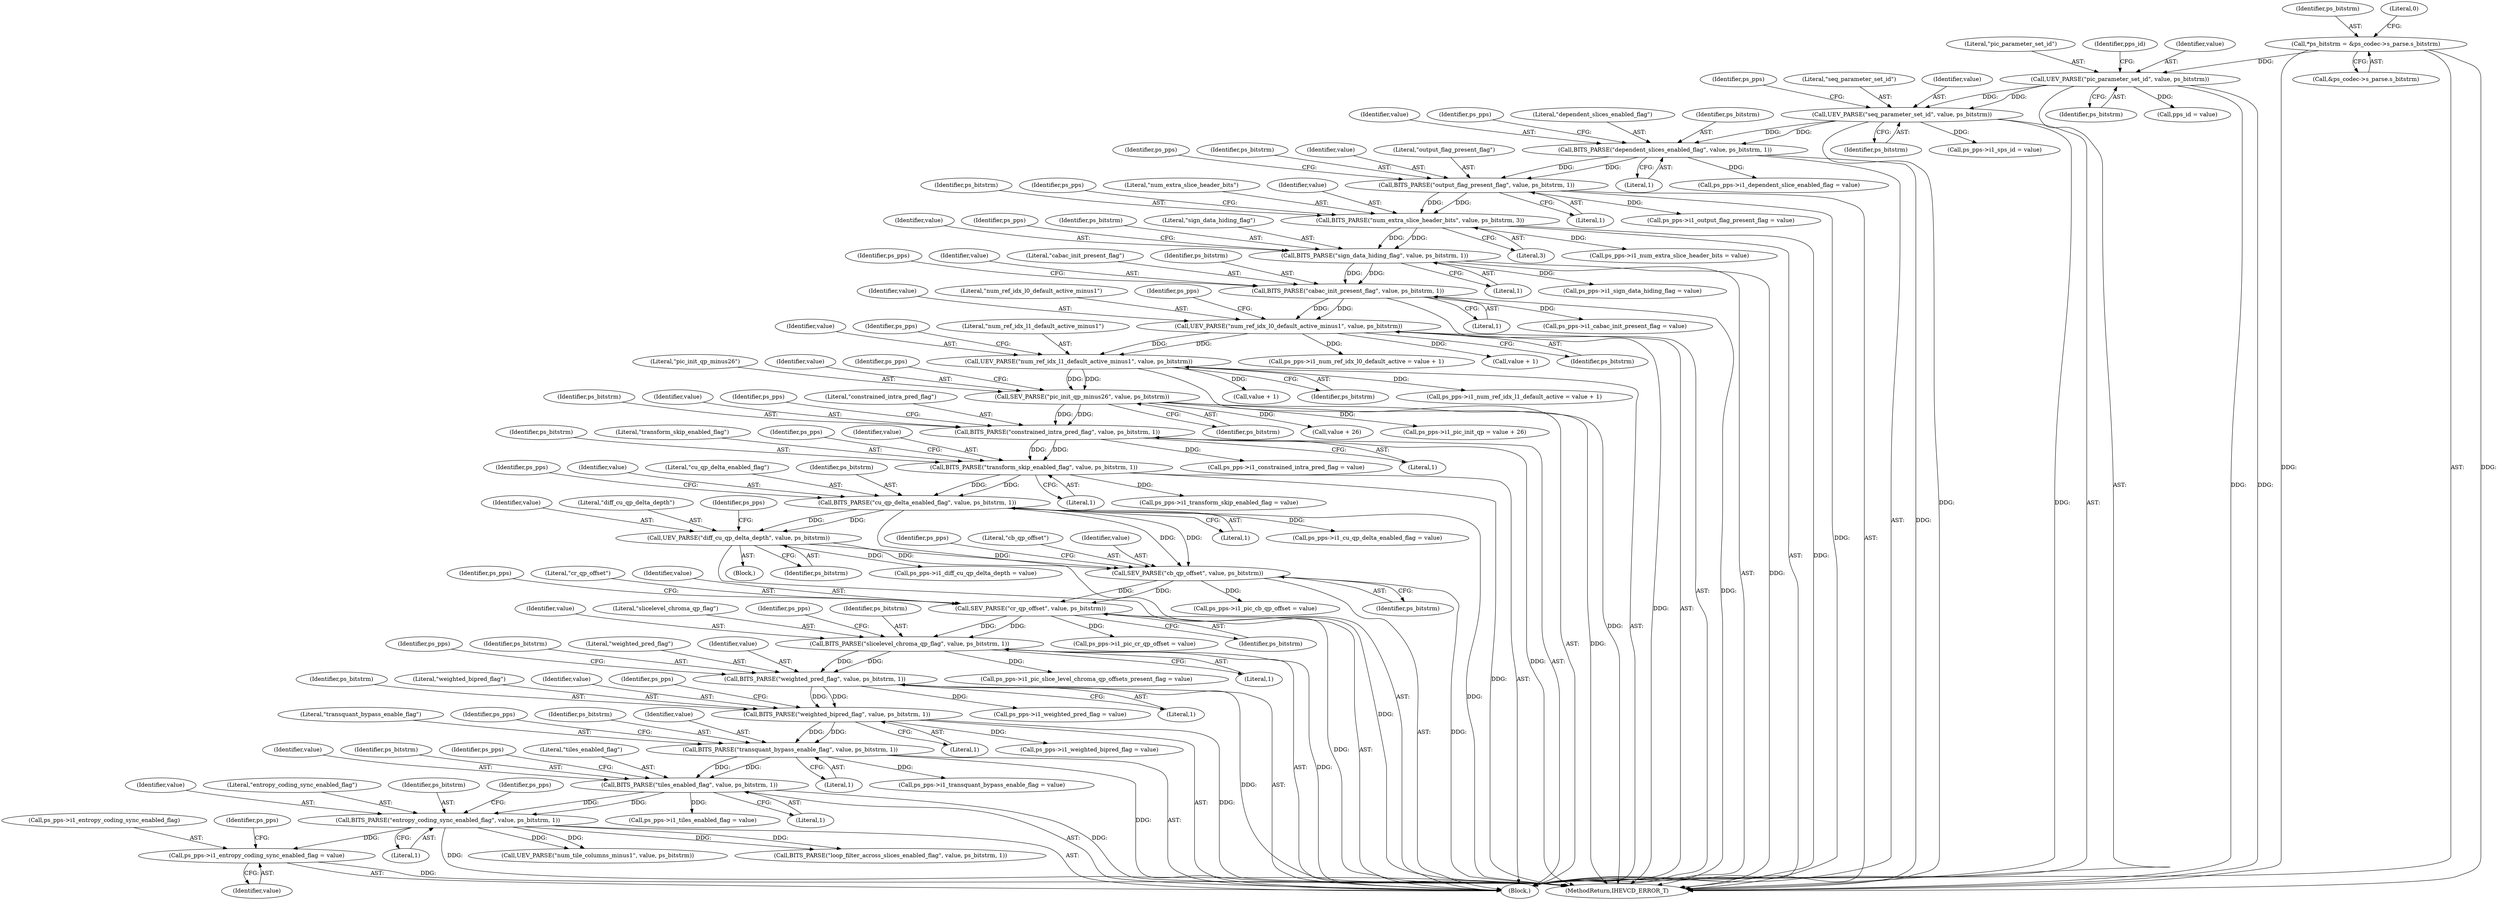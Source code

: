 digraph "0_Android_ebaa71da6362c497310377df509651974401d258@pointer" {
"1000439" [label="(Call,ps_pps->i1_entropy_coding_sync_enabled_flag = value)"];
"1000434" [label="(Call,BITS_PARSE(\"entropy_coding_sync_enabled_flag\", value, ps_bitstrm, 1))"];
"1000424" [label="(Call,BITS_PARSE(\"tiles_enabled_flag\", value, ps_bitstrm, 1))"];
"1000414" [label="(Call,BITS_PARSE(\"transquant_bypass_enable_flag\", value, ps_bitstrm, 1))"];
"1000404" [label="(Call,BITS_PARSE(\"weighted_bipred_flag\", value, ps_bitstrm, 1))"];
"1000394" [label="(Call,BITS_PARSE(\"weighted_pred_flag\", value, ps_bitstrm, 1))"];
"1000384" [label="(Call,BITS_PARSE(\"slicelevel_chroma_qp_flag\", value, ps_bitstrm, 1))"];
"1000375" [label="(Call,SEV_PARSE(\"cr_qp_offset\", value, ps_bitstrm))"];
"1000366" [label="(Call,SEV_PARSE(\"cb_qp_offset\", value, ps_bitstrm))"];
"1000324" [label="(Call,BITS_PARSE(\"cu_qp_delta_enabled_flag\", value, ps_bitstrm, 1))"];
"1000314" [label="(Call,BITS_PARSE(\"transform_skip_enabled_flag\", value, ps_bitstrm, 1))"];
"1000304" [label="(Call,BITS_PARSE(\"constrained_intra_pred_flag\", value, ps_bitstrm, 1))"];
"1000293" [label="(Call,SEV_PARSE(\"pic_init_qp_minus26\", value, ps_bitstrm))"];
"1000282" [label="(Call,UEV_PARSE(\"num_ref_idx_l1_default_active_minus1\", value, ps_bitstrm))"];
"1000271" [label="(Call,UEV_PARSE(\"num_ref_idx_l0_default_active_minus1\", value, ps_bitstrm))"];
"1000261" [label="(Call,BITS_PARSE(\"cabac_init_present_flag\", value, ps_bitstrm, 1))"];
"1000251" [label="(Call,BITS_PARSE(\"sign_data_hiding_flag\", value, ps_bitstrm, 1))"];
"1000241" [label="(Call,BITS_PARSE(\"num_extra_slice_header_bits\", value, ps_bitstrm, 3))"];
"1000231" [label="(Call,BITS_PARSE(\"output_flag_present_flag\", value, ps_bitstrm, 1))"];
"1000221" [label="(Call,BITS_PARSE(\"dependent_slices_enabled_flag\", value, ps_bitstrm, 1))"];
"1000180" [label="(Call,UEV_PARSE(\"seq_parameter_set_id\", value, ps_bitstrm))"];
"1000138" [label="(Call,UEV_PARSE(\"pic_parameter_set_id\", value, ps_bitstrm))"];
"1000122" [label="(Call,*ps_bitstrm = &ps_codec->s_parse.s_bitstrm)"];
"1000339" [label="(Call,UEV_PARSE(\"diff_cu_qp_delta_depth\", value, ps_bitstrm))"];
"1000443" [label="(Identifier,value)"];
"1000426" [label="(Identifier,value)"];
"1000436" [label="(Identifier,value)"];
"1000328" [label="(Literal,1)"];
"1000341" [label="(Identifier,value)"];
"1000331" [label="(Identifier,ps_pps)"];
"1000123" [label="(Identifier,ps_bitstrm)"];
"1000265" [label="(Literal,1)"];
"1000266" [label="(Call,ps_pps->i1_cabac_init_present_flag = value)"];
"1000273" [label="(Identifier,value)"];
"1000329" [label="(Call,ps_pps->i1_cu_qp_delta_enabled_flag = value)"];
"1000317" [label="(Identifier,ps_bitstrm)"];
"1000384" [label="(Call,BITS_PARSE(\"slicelevel_chroma_qp_flag\", value, ps_bitstrm, 1))"];
"1000326" [label="(Identifier,value)"];
"1000225" [label="(Literal,1)"];
"1000294" [label="(Literal,\"pic_init_qp_minus26\")"];
"1000284" [label="(Identifier,value)"];
"1000427" [label="(Identifier,ps_bitstrm)"];
"1000139" [label="(Literal,\"pic_parameter_set_id\")"];
"1000253" [label="(Identifier,value)"];
"1000235" [label="(Literal,1)"];
"1000381" [label="(Identifier,ps_pps)"];
"1000245" [label="(Literal,3)"];
"1000375" [label="(Call,SEV_PARSE(\"cr_qp_offset\", value, ps_bitstrm))"];
"1000434" [label="(Call,BITS_PARSE(\"entropy_coding_sync_enabled_flag\", value, ps_bitstrm, 1))"];
"1000244" [label="(Identifier,ps_bitstrm)"];
"1000307" [label="(Identifier,ps_bitstrm)"];
"1000180" [label="(Call,UEV_PARSE(\"seq_parameter_set_id\", value, ps_bitstrm))"];
"1000275" [label="(Call,ps_pps->i1_num_ref_idx_l0_default_active = value + 1)"];
"1000407" [label="(Identifier,ps_bitstrm)"];
"1000435" [label="(Literal,\"entropy_coding_sync_enabled_flag\")"];
"1000438" [label="(Literal,1)"];
"1000258" [label="(Identifier,ps_pps)"];
"1000366" [label="(Call,SEV_PARSE(\"cb_qp_offset\", value, ps_bitstrm))"];
"1000415" [label="(Literal,\"transquant_bypass_enable_flag\")"];
"1000141" [label="(Identifier,ps_bitstrm)"];
"1000440" [label="(Call,ps_pps->i1_entropy_coding_sync_enabled_flag)"];
"1000401" [label="(Identifier,ps_pps)"];
"1000223" [label="(Identifier,value)"];
"1000246" [label="(Call,ps_pps->i1_num_extra_slice_header_bits = value)"];
"1000271" [label="(Call,UEV_PARSE(\"num_ref_idx_l0_default_active_minus1\", value, ps_bitstrm))"];
"1000272" [label="(Literal,\"num_ref_idx_l0_default_active_minus1\")"];
"1000186" [label="(Identifier,ps_pps)"];
"1000132" [label="(Literal,0)"];
"1000318" [label="(Literal,1)"];
"1000386" [label="(Identifier,value)"];
"1000385" [label="(Literal,\"slicelevel_chroma_qp_flag\")"];
"1000338" [label="(Block,)"];
"1000394" [label="(Call,BITS_PARSE(\"weighted_pred_flag\", value, ps_bitstrm, 1))"];
"1000279" [label="(Call,value + 1)"];
"1000274" [label="(Identifier,ps_bitstrm)"];
"1000408" [label="(Literal,1)"];
"1000261" [label="(Call,BITS_PARSE(\"cabac_init_present_flag\", value, ps_bitstrm, 1))"];
"1000421" [label="(Identifier,ps_pps)"];
"1000248" [label="(Identifier,ps_pps)"];
"1000228" [label="(Identifier,ps_pps)"];
"1000309" [label="(Call,ps_pps->i1_constrained_intra_pred_flag = value)"];
"1000226" [label="(Call,ps_pps->i1_dependent_slice_enabled_flag = value)"];
"1000342" [label="(Identifier,ps_bitstrm)"];
"1000110" [label="(Block,)"];
"1000238" [label="(Identifier,ps_pps)"];
"1000296" [label="(Identifier,ps_bitstrm)"];
"1000181" [label="(Literal,\"seq_parameter_set_id\")"];
"1000242" [label="(Literal,\"num_extra_slice_header_bits\")"];
"1000143" [label="(Identifier,pps_id)"];
"1000424" [label="(Call,BITS_PARSE(\"tiles_enabled_flag\", value, ps_bitstrm, 1))"];
"1000391" [label="(Identifier,ps_pps)"];
"1000315" [label="(Literal,\"transform_skip_enabled_flag\")"];
"1000122" [label="(Call,*ps_bitstrm = &ps_codec->s_parse.s_bitstrm)"];
"1000429" [label="(Call,ps_pps->i1_tiles_enabled_flag = value)"];
"1000241" [label="(Call,BITS_PARSE(\"num_extra_slice_header_bits\", value, ps_bitstrm, 3))"];
"1000418" [label="(Literal,1)"];
"1000306" [label="(Identifier,value)"];
"1000428" [label="(Literal,1)"];
"1000343" [label="(Call,ps_pps->i1_diff_cu_qp_delta_depth = value)"];
"1000417" [label="(Identifier,ps_bitstrm)"];
"1000376" [label="(Literal,\"cr_qp_offset\")"];
"1000387" [label="(Identifier,ps_bitstrm)"];
"1000222" [label="(Literal,\"dependent_slices_enabled_flag\")"];
"1000251" [label="(Call,BITS_PARSE(\"sign_data_hiding_flag\", value, ps_bitstrm, 1))"];
"1000416" [label="(Identifier,value)"];
"1000431" [label="(Identifier,ps_pps)"];
"1000369" [label="(Identifier,ps_bitstrm)"];
"1000425" [label="(Literal,\"tiles_enabled_flag\")"];
"1000236" [label="(Call,ps_pps->i1_output_flag_present_flag = value)"];
"1000321" [label="(Identifier,ps_pps)"];
"1000340" [label="(Literal,\"diff_cu_qp_delta_depth\")"];
"1000324" [label="(Call,BITS_PARSE(\"cu_qp_delta_enabled_flag\", value, ps_bitstrm, 1))"];
"1000234" [label="(Identifier,ps_bitstrm)"];
"1000277" [label="(Identifier,ps_pps)"];
"1000389" [label="(Call,ps_pps->i1_pic_slice_level_chroma_qp_offsets_present_flag = value)"];
"1000345" [label="(Identifier,ps_pps)"];
"1000379" [label="(Call,ps_pps->i1_pic_cr_qp_offset = value)"];
"1000288" [label="(Identifier,ps_pps)"];
"1000290" [label="(Call,value + 1)"];
"1000314" [label="(Call,BITS_PARSE(\"transform_skip_enabled_flag\", value, ps_bitstrm, 1))"];
"1000437" [label="(Identifier,ps_bitstrm)"];
"1000405" [label="(Literal,\"weighted_bipred_flag\")"];
"1000439" [label="(Call,ps_pps->i1_entropy_coding_sync_enabled_flag = value)"];
"1000372" [label="(Identifier,ps_pps)"];
"1000254" [label="(Identifier,ps_bitstrm)"];
"1000233" [label="(Identifier,value)"];
"1000979" [label="(MethodReturn,IHEVCD_ERROR_T)"];
"1000397" [label="(Identifier,ps_bitstrm)"];
"1000124" [label="(Call,&ps_codec->s_parse.s_bitstrm)"];
"1000419" [label="(Call,ps_pps->i1_transquant_bypass_enable_flag = value)"];
"1000295" [label="(Identifier,value)"];
"1000268" [label="(Identifier,ps_pps)"];
"1000316" [label="(Identifier,value)"];
"1000232" [label="(Literal,\"output_flag_present_flag\")"];
"1000388" [label="(Literal,1)"];
"1000325" [label="(Literal,\"cu_qp_delta_enabled_flag\")"];
"1000327" [label="(Identifier,ps_bitstrm)"];
"1000409" [label="(Call,ps_pps->i1_weighted_bipred_flag = value)"];
"1000255" [label="(Literal,1)"];
"1000304" [label="(Call,BITS_PARSE(\"constrained_intra_pred_flag\", value, ps_bitstrm, 1))"];
"1000399" [label="(Call,ps_pps->i1_weighted_pred_flag = value)"];
"1000446" [label="(Identifier,ps_pps)"];
"1000283" [label="(Literal,\"num_ref_idx_l1_default_active_minus1\")"];
"1000231" [label="(Call,BITS_PARSE(\"output_flag_present_flag\", value, ps_bitstrm, 1))"];
"1000301" [label="(Call,value + 26)"];
"1000183" [label="(Identifier,ps_bitstrm)"];
"1000293" [label="(Call,SEV_PARSE(\"pic_init_qp_minus26\", value, ps_bitstrm))"];
"1000406" [label="(Identifier,value)"];
"1000140" [label="(Identifier,value)"];
"1000319" [label="(Call,ps_pps->i1_transform_skip_enabled_flag = value)"];
"1000378" [label="(Identifier,ps_bitstrm)"];
"1000263" [label="(Identifier,value)"];
"1000224" [label="(Identifier,ps_bitstrm)"];
"1000221" [label="(Call,BITS_PARSE(\"dependent_slices_enabled_flag\", value, ps_bitstrm, 1))"];
"1000311" [label="(Identifier,ps_pps)"];
"1000285" [label="(Identifier,ps_bitstrm)"];
"1000262" [label="(Literal,\"cabac_init_present_flag\")"];
"1000414" [label="(Call,BITS_PARSE(\"transquant_bypass_enable_flag\", value, ps_bitstrm, 1))"];
"1000256" [label="(Call,ps_pps->i1_sign_data_hiding_flag = value)"];
"1000370" [label="(Call,ps_pps->i1_pic_cb_qp_offset = value)"];
"1000299" [label="(Identifier,ps_pps)"];
"1000282" [label="(Call,UEV_PARSE(\"num_ref_idx_l1_default_active_minus1\", value, ps_bitstrm))"];
"1000182" [label="(Identifier,value)"];
"1000441" [label="(Identifier,ps_pps)"];
"1000411" [label="(Identifier,ps_pps)"];
"1000286" [label="(Call,ps_pps->i1_num_ref_idx_l1_default_active = value + 1)"];
"1000404" [label="(Call,BITS_PARSE(\"weighted_bipred_flag\", value, ps_bitstrm, 1))"];
"1000395" [label="(Literal,\"weighted_pred_flag\")"];
"1000454" [label="(Call,UEV_PARSE(\"num_tile_columns_minus1\", value, ps_bitstrm))"];
"1000142" [label="(Call,pps_id = value)"];
"1000377" [label="(Identifier,value)"];
"1000396" [label="(Identifier,value)"];
"1000367" [label="(Literal,\"cb_qp_offset\")"];
"1000243" [label="(Identifier,value)"];
"1000264" [label="(Identifier,ps_bitstrm)"];
"1000184" [label="(Call,ps_pps->i1_sps_id = value)"];
"1000368" [label="(Identifier,value)"];
"1000297" [label="(Call,ps_pps->i1_pic_init_qp = value + 26)"];
"1000138" [label="(Call,UEV_PARSE(\"pic_parameter_set_id\", value, ps_bitstrm))"];
"1000823" [label="(Call,BITS_PARSE(\"loop_filter_across_slices_enabled_flag\", value, ps_bitstrm, 1))"];
"1000398" [label="(Literal,1)"];
"1000339" [label="(Call,UEV_PARSE(\"diff_cu_qp_delta_depth\", value, ps_bitstrm))"];
"1000305" [label="(Literal,\"constrained_intra_pred_flag\")"];
"1000308" [label="(Literal,1)"];
"1000252" [label="(Literal,\"sign_data_hiding_flag\")"];
"1000439" -> "1000110"  [label="AST: "];
"1000439" -> "1000443"  [label="CFG: "];
"1000440" -> "1000439"  [label="AST: "];
"1000443" -> "1000439"  [label="AST: "];
"1000446" -> "1000439"  [label="CFG: "];
"1000439" -> "1000979"  [label="DDG: "];
"1000434" -> "1000439"  [label="DDG: "];
"1000434" -> "1000110"  [label="AST: "];
"1000434" -> "1000438"  [label="CFG: "];
"1000435" -> "1000434"  [label="AST: "];
"1000436" -> "1000434"  [label="AST: "];
"1000437" -> "1000434"  [label="AST: "];
"1000438" -> "1000434"  [label="AST: "];
"1000441" -> "1000434"  [label="CFG: "];
"1000434" -> "1000979"  [label="DDG: "];
"1000424" -> "1000434"  [label="DDG: "];
"1000424" -> "1000434"  [label="DDG: "];
"1000434" -> "1000454"  [label="DDG: "];
"1000434" -> "1000454"  [label="DDG: "];
"1000434" -> "1000823"  [label="DDG: "];
"1000434" -> "1000823"  [label="DDG: "];
"1000424" -> "1000110"  [label="AST: "];
"1000424" -> "1000428"  [label="CFG: "];
"1000425" -> "1000424"  [label="AST: "];
"1000426" -> "1000424"  [label="AST: "];
"1000427" -> "1000424"  [label="AST: "];
"1000428" -> "1000424"  [label="AST: "];
"1000431" -> "1000424"  [label="CFG: "];
"1000424" -> "1000979"  [label="DDG: "];
"1000414" -> "1000424"  [label="DDG: "];
"1000414" -> "1000424"  [label="DDG: "];
"1000424" -> "1000429"  [label="DDG: "];
"1000414" -> "1000110"  [label="AST: "];
"1000414" -> "1000418"  [label="CFG: "];
"1000415" -> "1000414"  [label="AST: "];
"1000416" -> "1000414"  [label="AST: "];
"1000417" -> "1000414"  [label="AST: "];
"1000418" -> "1000414"  [label="AST: "];
"1000421" -> "1000414"  [label="CFG: "];
"1000414" -> "1000979"  [label="DDG: "];
"1000404" -> "1000414"  [label="DDG: "];
"1000404" -> "1000414"  [label="DDG: "];
"1000414" -> "1000419"  [label="DDG: "];
"1000404" -> "1000110"  [label="AST: "];
"1000404" -> "1000408"  [label="CFG: "];
"1000405" -> "1000404"  [label="AST: "];
"1000406" -> "1000404"  [label="AST: "];
"1000407" -> "1000404"  [label="AST: "];
"1000408" -> "1000404"  [label="AST: "];
"1000411" -> "1000404"  [label="CFG: "];
"1000404" -> "1000979"  [label="DDG: "];
"1000394" -> "1000404"  [label="DDG: "];
"1000394" -> "1000404"  [label="DDG: "];
"1000404" -> "1000409"  [label="DDG: "];
"1000394" -> "1000110"  [label="AST: "];
"1000394" -> "1000398"  [label="CFG: "];
"1000395" -> "1000394"  [label="AST: "];
"1000396" -> "1000394"  [label="AST: "];
"1000397" -> "1000394"  [label="AST: "];
"1000398" -> "1000394"  [label="AST: "];
"1000401" -> "1000394"  [label="CFG: "];
"1000394" -> "1000979"  [label="DDG: "];
"1000384" -> "1000394"  [label="DDG: "];
"1000384" -> "1000394"  [label="DDG: "];
"1000394" -> "1000399"  [label="DDG: "];
"1000384" -> "1000110"  [label="AST: "];
"1000384" -> "1000388"  [label="CFG: "];
"1000385" -> "1000384"  [label="AST: "];
"1000386" -> "1000384"  [label="AST: "];
"1000387" -> "1000384"  [label="AST: "];
"1000388" -> "1000384"  [label="AST: "];
"1000391" -> "1000384"  [label="CFG: "];
"1000384" -> "1000979"  [label="DDG: "];
"1000375" -> "1000384"  [label="DDG: "];
"1000375" -> "1000384"  [label="DDG: "];
"1000384" -> "1000389"  [label="DDG: "];
"1000375" -> "1000110"  [label="AST: "];
"1000375" -> "1000378"  [label="CFG: "];
"1000376" -> "1000375"  [label="AST: "];
"1000377" -> "1000375"  [label="AST: "];
"1000378" -> "1000375"  [label="AST: "];
"1000381" -> "1000375"  [label="CFG: "];
"1000375" -> "1000979"  [label="DDG: "];
"1000366" -> "1000375"  [label="DDG: "];
"1000366" -> "1000375"  [label="DDG: "];
"1000375" -> "1000379"  [label="DDG: "];
"1000366" -> "1000110"  [label="AST: "];
"1000366" -> "1000369"  [label="CFG: "];
"1000367" -> "1000366"  [label="AST: "];
"1000368" -> "1000366"  [label="AST: "];
"1000369" -> "1000366"  [label="AST: "];
"1000372" -> "1000366"  [label="CFG: "];
"1000366" -> "1000979"  [label="DDG: "];
"1000324" -> "1000366"  [label="DDG: "];
"1000324" -> "1000366"  [label="DDG: "];
"1000339" -> "1000366"  [label="DDG: "];
"1000339" -> "1000366"  [label="DDG: "];
"1000366" -> "1000370"  [label="DDG: "];
"1000324" -> "1000110"  [label="AST: "];
"1000324" -> "1000328"  [label="CFG: "];
"1000325" -> "1000324"  [label="AST: "];
"1000326" -> "1000324"  [label="AST: "];
"1000327" -> "1000324"  [label="AST: "];
"1000328" -> "1000324"  [label="AST: "];
"1000331" -> "1000324"  [label="CFG: "];
"1000324" -> "1000979"  [label="DDG: "];
"1000314" -> "1000324"  [label="DDG: "];
"1000314" -> "1000324"  [label="DDG: "];
"1000324" -> "1000329"  [label="DDG: "];
"1000324" -> "1000339"  [label="DDG: "];
"1000324" -> "1000339"  [label="DDG: "];
"1000314" -> "1000110"  [label="AST: "];
"1000314" -> "1000318"  [label="CFG: "];
"1000315" -> "1000314"  [label="AST: "];
"1000316" -> "1000314"  [label="AST: "];
"1000317" -> "1000314"  [label="AST: "];
"1000318" -> "1000314"  [label="AST: "];
"1000321" -> "1000314"  [label="CFG: "];
"1000314" -> "1000979"  [label="DDG: "];
"1000304" -> "1000314"  [label="DDG: "];
"1000304" -> "1000314"  [label="DDG: "];
"1000314" -> "1000319"  [label="DDG: "];
"1000304" -> "1000110"  [label="AST: "];
"1000304" -> "1000308"  [label="CFG: "];
"1000305" -> "1000304"  [label="AST: "];
"1000306" -> "1000304"  [label="AST: "];
"1000307" -> "1000304"  [label="AST: "];
"1000308" -> "1000304"  [label="AST: "];
"1000311" -> "1000304"  [label="CFG: "];
"1000304" -> "1000979"  [label="DDG: "];
"1000293" -> "1000304"  [label="DDG: "];
"1000293" -> "1000304"  [label="DDG: "];
"1000304" -> "1000309"  [label="DDG: "];
"1000293" -> "1000110"  [label="AST: "];
"1000293" -> "1000296"  [label="CFG: "];
"1000294" -> "1000293"  [label="AST: "];
"1000295" -> "1000293"  [label="AST: "];
"1000296" -> "1000293"  [label="AST: "];
"1000299" -> "1000293"  [label="CFG: "];
"1000293" -> "1000979"  [label="DDG: "];
"1000282" -> "1000293"  [label="DDG: "];
"1000282" -> "1000293"  [label="DDG: "];
"1000293" -> "1000297"  [label="DDG: "];
"1000293" -> "1000301"  [label="DDG: "];
"1000282" -> "1000110"  [label="AST: "];
"1000282" -> "1000285"  [label="CFG: "];
"1000283" -> "1000282"  [label="AST: "];
"1000284" -> "1000282"  [label="AST: "];
"1000285" -> "1000282"  [label="AST: "];
"1000288" -> "1000282"  [label="CFG: "];
"1000282" -> "1000979"  [label="DDG: "];
"1000271" -> "1000282"  [label="DDG: "];
"1000271" -> "1000282"  [label="DDG: "];
"1000282" -> "1000286"  [label="DDG: "];
"1000282" -> "1000290"  [label="DDG: "];
"1000271" -> "1000110"  [label="AST: "];
"1000271" -> "1000274"  [label="CFG: "];
"1000272" -> "1000271"  [label="AST: "];
"1000273" -> "1000271"  [label="AST: "];
"1000274" -> "1000271"  [label="AST: "];
"1000277" -> "1000271"  [label="CFG: "];
"1000271" -> "1000979"  [label="DDG: "];
"1000261" -> "1000271"  [label="DDG: "];
"1000261" -> "1000271"  [label="DDG: "];
"1000271" -> "1000275"  [label="DDG: "];
"1000271" -> "1000279"  [label="DDG: "];
"1000261" -> "1000110"  [label="AST: "];
"1000261" -> "1000265"  [label="CFG: "];
"1000262" -> "1000261"  [label="AST: "];
"1000263" -> "1000261"  [label="AST: "];
"1000264" -> "1000261"  [label="AST: "];
"1000265" -> "1000261"  [label="AST: "];
"1000268" -> "1000261"  [label="CFG: "];
"1000261" -> "1000979"  [label="DDG: "];
"1000251" -> "1000261"  [label="DDG: "];
"1000251" -> "1000261"  [label="DDG: "];
"1000261" -> "1000266"  [label="DDG: "];
"1000251" -> "1000110"  [label="AST: "];
"1000251" -> "1000255"  [label="CFG: "];
"1000252" -> "1000251"  [label="AST: "];
"1000253" -> "1000251"  [label="AST: "];
"1000254" -> "1000251"  [label="AST: "];
"1000255" -> "1000251"  [label="AST: "];
"1000258" -> "1000251"  [label="CFG: "];
"1000251" -> "1000979"  [label="DDG: "];
"1000241" -> "1000251"  [label="DDG: "];
"1000241" -> "1000251"  [label="DDG: "];
"1000251" -> "1000256"  [label="DDG: "];
"1000241" -> "1000110"  [label="AST: "];
"1000241" -> "1000245"  [label="CFG: "];
"1000242" -> "1000241"  [label="AST: "];
"1000243" -> "1000241"  [label="AST: "];
"1000244" -> "1000241"  [label="AST: "];
"1000245" -> "1000241"  [label="AST: "];
"1000248" -> "1000241"  [label="CFG: "];
"1000241" -> "1000979"  [label="DDG: "];
"1000231" -> "1000241"  [label="DDG: "];
"1000231" -> "1000241"  [label="DDG: "];
"1000241" -> "1000246"  [label="DDG: "];
"1000231" -> "1000110"  [label="AST: "];
"1000231" -> "1000235"  [label="CFG: "];
"1000232" -> "1000231"  [label="AST: "];
"1000233" -> "1000231"  [label="AST: "];
"1000234" -> "1000231"  [label="AST: "];
"1000235" -> "1000231"  [label="AST: "];
"1000238" -> "1000231"  [label="CFG: "];
"1000231" -> "1000979"  [label="DDG: "];
"1000221" -> "1000231"  [label="DDG: "];
"1000221" -> "1000231"  [label="DDG: "];
"1000231" -> "1000236"  [label="DDG: "];
"1000221" -> "1000110"  [label="AST: "];
"1000221" -> "1000225"  [label="CFG: "];
"1000222" -> "1000221"  [label="AST: "];
"1000223" -> "1000221"  [label="AST: "];
"1000224" -> "1000221"  [label="AST: "];
"1000225" -> "1000221"  [label="AST: "];
"1000228" -> "1000221"  [label="CFG: "];
"1000221" -> "1000979"  [label="DDG: "];
"1000180" -> "1000221"  [label="DDG: "];
"1000180" -> "1000221"  [label="DDG: "];
"1000221" -> "1000226"  [label="DDG: "];
"1000180" -> "1000110"  [label="AST: "];
"1000180" -> "1000183"  [label="CFG: "];
"1000181" -> "1000180"  [label="AST: "];
"1000182" -> "1000180"  [label="AST: "];
"1000183" -> "1000180"  [label="AST: "];
"1000186" -> "1000180"  [label="CFG: "];
"1000180" -> "1000979"  [label="DDG: "];
"1000180" -> "1000979"  [label="DDG: "];
"1000138" -> "1000180"  [label="DDG: "];
"1000138" -> "1000180"  [label="DDG: "];
"1000180" -> "1000184"  [label="DDG: "];
"1000138" -> "1000110"  [label="AST: "];
"1000138" -> "1000141"  [label="CFG: "];
"1000139" -> "1000138"  [label="AST: "];
"1000140" -> "1000138"  [label="AST: "];
"1000141" -> "1000138"  [label="AST: "];
"1000143" -> "1000138"  [label="CFG: "];
"1000138" -> "1000979"  [label="DDG: "];
"1000138" -> "1000979"  [label="DDG: "];
"1000122" -> "1000138"  [label="DDG: "];
"1000138" -> "1000142"  [label="DDG: "];
"1000122" -> "1000110"  [label="AST: "];
"1000122" -> "1000124"  [label="CFG: "];
"1000123" -> "1000122"  [label="AST: "];
"1000124" -> "1000122"  [label="AST: "];
"1000132" -> "1000122"  [label="CFG: "];
"1000122" -> "1000979"  [label="DDG: "];
"1000122" -> "1000979"  [label="DDG: "];
"1000339" -> "1000338"  [label="AST: "];
"1000339" -> "1000342"  [label="CFG: "];
"1000340" -> "1000339"  [label="AST: "];
"1000341" -> "1000339"  [label="AST: "];
"1000342" -> "1000339"  [label="AST: "];
"1000345" -> "1000339"  [label="CFG: "];
"1000339" -> "1000979"  [label="DDG: "];
"1000339" -> "1000343"  [label="DDG: "];
}
